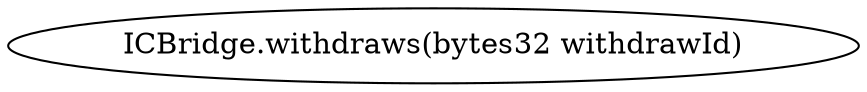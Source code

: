 digraph "" {
	graph [bb="0,0,346.02,36"];
	node [label="\N"];
	"ICBridge.withdraws(bytes32 withdrawId)"	 [height=0.5,
		pos="173.01,18",
		width=4.8058];
}
